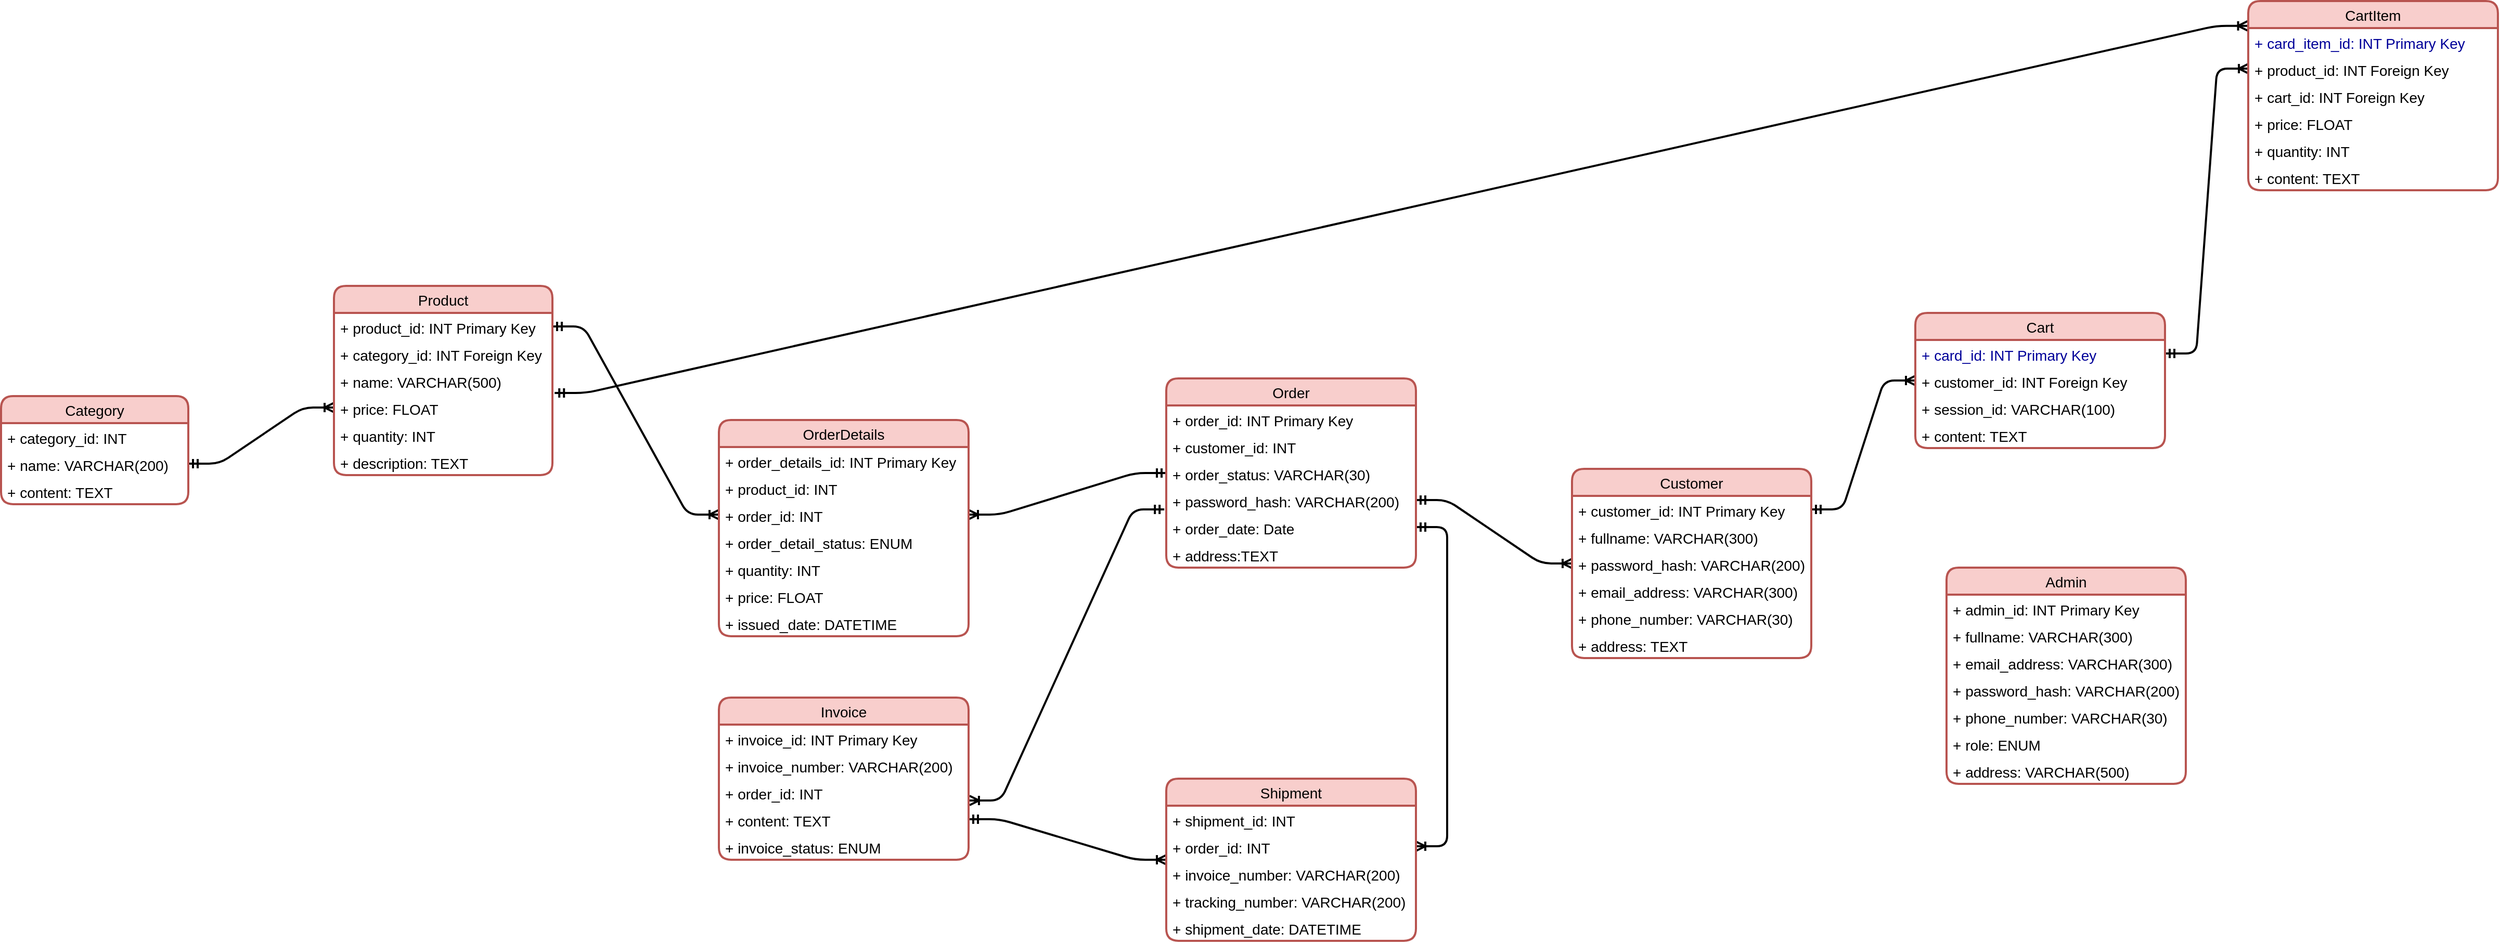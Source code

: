 <mxfile version="13.6.5" type="google"><diagram name="Page-1" id="e7e014a7-5840-1c2e-5031-d8a46d1fe8dd"><mxGraphModel dx="1417" dy="770" grid="1" gridSize="10" guides="1" tooltips="1" connect="1" arrows="1" fold="1" page="1" pageScale="1" pageWidth="1654" pageHeight="1169" background="#ffffff" math="0" shadow="0"><root><mxCell id="0"/><mxCell id="1" parent="0"/><mxCell id="iSZ19wcFf9r_k_pf-u7z-2" value="" style="edgeStyle=entityRelationEdgeStyle;fontSize=14;html=1;endArrow=ERoneToMany;startArrow=ERmandOne;strokeColor=#000000;strokeWidth=2;entryX=0;entryY=0.5;entryDx=0;entryDy=0;exitX=1;exitY=0.5;exitDx=0;exitDy=0;" parent="1" target="Mmn8cOSwf8nnI9F5nwOm-4" edge="1"><mxGeometry width="100" height="100" relative="1" as="geometry"><mxPoint x="430" y="625" as="sourcePoint"/><mxPoint x="250" y="800" as="targetPoint"/></mxGeometry></mxCell><mxCell id="iSZ19wcFf9r_k_pf-u7z-11" value="" style="edgeStyle=entityRelationEdgeStyle;fontSize=14;html=1;endArrow=ERoneToMany;startArrow=ERmandOne;strokeColor=#000000;strokeWidth=2;entryX=0;entryY=0.5;entryDx=0;entryDy=0;exitX=1;exitY=0.5;exitDx=0;exitDy=0;" parent="1" source="iSZ19wcFf9r_k_pf-u7z-8" target="Mmn8cOSwf8nnI9F5nwOm-10" edge="1"><mxGeometry width="100" height="100" relative="1" as="geometry"><mxPoint x="1033" y="822" as="sourcePoint"/><mxPoint x="1110" y="702" as="targetPoint"/></mxGeometry></mxCell><mxCell id="iSZ19wcFf9r_k_pf-u7z-20" value="" style="edgeStyle=entityRelationEdgeStyle;fontSize=14;html=1;endArrow=ERmandOne;startArrow=ERoneToMany;strokeColor=#000000;strokeWidth=2;startFill=0;endFill=0;exitX=1;exitY=0.5;exitDx=0;exitDy=0;entryX=0;entryY=0.5;entryDx=0;entryDy=0;" parent="1" source="iSZ19wcFf9r_k_pf-u7z-15" target="iSZ19wcFf9r_k_pf-u7z-7" edge="1"><mxGeometry width="100" height="100" relative="1" as="geometry"><mxPoint x="520" y="864" as="sourcePoint"/><mxPoint x="790" y="800" as="targetPoint"/></mxGeometry></mxCell><mxCell id="iSZ19wcFf9r_k_pf-u7z-21" value="" style="edgeStyle=entityRelationEdgeStyle;fontSize=14;html=1;endArrow=ERoneToMany;startArrow=ERmandOne;strokeColor=#000000;strokeWidth=2;entryX=0;entryY=0.5;entryDx=0;entryDy=0;exitX=1;exitY=0.5;exitDx=0;exitDy=0;" parent="1" source="Mmn8cOSwf8nnI9F5nwOm-2" target="iSZ19wcFf9r_k_pf-u7z-15" edge="1"><mxGeometry width="100" height="100" relative="1" as="geometry"><mxPoint x="780" y="564" as="sourcePoint"/><mxPoint x="940" y="510" as="targetPoint"/></mxGeometry></mxCell><mxCell id="iSZ19wcFf9r_k_pf-u7z-31" value="" style="edgeStyle=entityRelationEdgeStyle;fontSize=14;html=1;endArrow=ERmandOne;startArrow=ERoneToMany;strokeColor=#000000;strokeWidth=2;startFill=0;endFill=0;exitX=1.004;exitY=0.808;exitDx=0;exitDy=0;exitPerimeter=0;labelPosition=center;verticalLabelPosition=top;align=center;verticalAlign=bottom;entryX=-0.008;entryY=-0.154;entryDx=0;entryDy=0;entryPerimeter=0;" parent="1" source="iSZ19wcFf9r_k_pf-u7z-30" target="iSZ19wcFf9r_k_pf-u7z-9" edge="1"><mxGeometry width="100" height="100" relative="1" as="geometry"><mxPoint x="1380" y="835" as="sourcePoint"/><mxPoint x="1367.12" y="698.012" as="targetPoint"/></mxGeometry></mxCell><mxCell id="iSZ19wcFf9r_k_pf-u7z-38" value="" style="edgeStyle=entityRelationEdgeStyle;fontSize=14;html=1;endArrow=ERoneToMany;startArrow=ERmandOne;strokeColor=#000000;strokeWidth=2;entryX=0;entryY=0.5;entryDx=0;entryDy=0;" parent="1" source="iSZ19wcFf9r_k_pf-u7z-27" target="iSZ19wcFf9r_k_pf-u7z-32" edge="1"><mxGeometry width="100" height="100" relative="1" as="geometry"><mxPoint x="1310" y="1009" as="sourcePoint"/><mxPoint x="1440" y="740" as="targetPoint"/></mxGeometry></mxCell><mxCell id="iSZ19wcFf9r_k_pf-u7z-39" value="" style="edgeStyle=entityRelationEdgeStyle;fontSize=14;html=1;endArrow=ERmandOne;startArrow=ERoneToMany;strokeColor=#000000;strokeWidth=2;startFill=0;endFill=0;exitX=1;exitY=0.5;exitDx=0;exitDy=0;labelPosition=center;verticalLabelPosition=top;align=center;verticalAlign=bottom;" parent="1" source="iSZ19wcFf9r_k_pf-u7z-34" target="iSZ19wcFf9r_k_pf-u7z-9" edge="1"><mxGeometry width="100" height="100" relative="1" as="geometry"><mxPoint x="1240.96" y="993.008" as="sourcePoint"/><mxPoint x="1610" y="712" as="targetPoint"/></mxGeometry></mxCell><mxCell id="8PwGkyhydc2W7fSRiciU-13" value="" style="edgeStyle=entityRelationEdgeStyle;fontSize=14;html=1;endArrow=ERoneToMany;startArrow=ERmandOne;strokeColor=#000000;strokeWidth=2;entryX=0;entryY=0.5;entryDx=0;entryDy=0;exitX=1;exitY=0.5;exitDx=0;exitDy=0;" parent="1" source="8PwGkyhydc2W7fSRiciU-2" target="8PwGkyhydc2W7fSRiciU-10" edge="1"><mxGeometry width="100" height="100" relative="1" as="geometry"><mxPoint x="2100" y="1109" as="sourcePoint"/><mxPoint x="2230" y="830" as="targetPoint"/></mxGeometry></mxCell><mxCell id="8PwGkyhydc2W7fSRiciU-14" value="" style="edgeStyle=entityRelationEdgeStyle;fontSize=14;html=1;endArrow=ERoneToMany;startArrow=ERmandOne;strokeColor=#000000;strokeWidth=2;entryX=0;entryY=0.5;entryDx=0;entryDy=0;exitX=1;exitY=0.5;exitDx=0;exitDy=0;" parent="1" source="Mmn8cOSwf8nnI9F5nwOm-11" target="8PwGkyhydc2W7fSRiciU-1" edge="1"><mxGeometry width="100" height="100" relative="1" as="geometry"><mxPoint x="2240" y="685" as="sourcePoint"/><mxPoint x="2420" y="739" as="targetPoint"/></mxGeometry></mxCell><mxCell id="3jhJueOVObPME49aGNbK-41" value="Category" style="swimlane;fontStyle=0;childLayout=stackLayout;horizontal=1;startSize=26;fillColor=#f8cecc;horizontalStack=0;resizeParent=1;resizeParentMax=0;resizeLast=0;collapsible=1;marginBottom=0;strokeWidth=2;rounded=1;glass=0;fontSize=14;strokeColor=#b85450;" parent="1" vertex="1"><mxGeometry x="250" y="560" width="180" height="104" as="geometry"/></mxCell><mxCell id="3jhJueOVObPME49aGNbK-42" value="+ category_id: INT" style="text;strokeColor=none;fillColor=none;align=left;verticalAlign=top;spacingLeft=4;spacingRight=4;overflow=hidden;rotatable=0;points=[[0,0.5],[1,0.5]];portConstraint=eastwest;fontSize=14;" parent="3jhJueOVObPME49aGNbK-41" vertex="1"><mxGeometry y="26" width="180" height="26" as="geometry"/></mxCell><mxCell id="3jhJueOVObPME49aGNbK-44" value="+ name: VARCHAR(200)" style="text;strokeColor=none;fillColor=none;align=left;verticalAlign=top;spacingLeft=4;spacingRight=4;overflow=hidden;rotatable=0;points=[[0,0.5],[1,0.5]];portConstraint=eastwest;fontSize=14;" parent="3jhJueOVObPME49aGNbK-41" vertex="1"><mxGeometry y="52" width="180" height="26" as="geometry"/></mxCell><mxCell id="3jhJueOVObPME49aGNbK-45" value="+ content: TEXT" style="text;strokeColor=none;fillColor=none;align=left;verticalAlign=top;spacingLeft=4;spacingRight=4;overflow=hidden;rotatable=0;points=[[0,0.5],[1,0.5]];portConstraint=eastwest;fontSize=14;" parent="3jhJueOVObPME49aGNbK-41" vertex="1"><mxGeometry y="78" width="180" height="26" as="geometry"/></mxCell><mxCell id="iSZ19wcFf9r_k_pf-u7z-12" value="OrderDetails" style="swimlane;fontStyle=0;childLayout=stackLayout;horizontal=1;startSize=26;fillColor=#f8cecc;horizontalStack=0;resizeParent=1;resizeParentMax=0;resizeLast=0;collapsible=1;marginBottom=0;rounded=1;strokeWidth=2;fontSize=14;strokeColor=#b85450;" parent="1" vertex="1"><mxGeometry x="940" y="583" width="240" height="208" as="geometry"/></mxCell><mxCell id="iSZ19wcFf9r_k_pf-u7z-13" value="+ order_details_id: INT Primary Key" style="text;strokeColor=none;fillColor=none;align=left;verticalAlign=top;spacingLeft=4;spacingRight=4;overflow=hidden;rotatable=0;points=[[0,0.5],[1,0.5]];portConstraint=eastwest;fontSize=14;" parent="iSZ19wcFf9r_k_pf-u7z-12" vertex="1"><mxGeometry y="26" width="240" height="26" as="geometry"/></mxCell><mxCell id="iSZ19wcFf9r_k_pf-u7z-14" value="+ product_id: INT" style="text;strokeColor=none;fillColor=none;align=left;verticalAlign=top;spacingLeft=4;spacingRight=4;overflow=hidden;rotatable=0;points=[[0,0.5],[1,0.5]];portConstraint=eastwest;fontSize=14;" parent="iSZ19wcFf9r_k_pf-u7z-12" vertex="1"><mxGeometry y="52" width="240" height="26" as="geometry"/></mxCell><mxCell id="iSZ19wcFf9r_k_pf-u7z-15" value="+ order_id: INT" style="text;strokeColor=none;fillColor=none;align=left;verticalAlign=top;spacingLeft=4;spacingRight=4;overflow=hidden;rotatable=0;points=[[0,0.5],[1,0.5]];portConstraint=eastwest;fontSize=14;" parent="iSZ19wcFf9r_k_pf-u7z-12" vertex="1"><mxGeometry y="78" width="240" height="26" as="geometry"/></mxCell><mxCell id="iSZ19wcFf9r_k_pf-u7z-16" value="+ order_detail_status: ENUM" style="text;strokeColor=none;fillColor=none;align=left;verticalAlign=top;spacingLeft=4;spacingRight=4;overflow=hidden;rotatable=0;points=[[0,0.5],[1,0.5]];portConstraint=eastwest;fontSize=14;" parent="iSZ19wcFf9r_k_pf-u7z-12" vertex="1"><mxGeometry y="104" width="240" height="26" as="geometry"/></mxCell><mxCell id="iSZ19wcFf9r_k_pf-u7z-17" value="+ quantity: INT" style="text;strokeColor=none;fillColor=none;align=left;verticalAlign=top;spacingLeft=4;spacingRight=4;overflow=hidden;rotatable=0;points=[[0,0.5],[1,0.5]];portConstraint=eastwest;fontSize=14;" parent="iSZ19wcFf9r_k_pf-u7z-12" vertex="1"><mxGeometry y="130" width="240" height="26" as="geometry"/></mxCell><mxCell id="iSZ19wcFf9r_k_pf-u7z-18" value="+ price: FLOAT" style="text;strokeColor=none;fillColor=none;align=left;verticalAlign=top;spacingLeft=4;spacingRight=4;overflow=hidden;rotatable=0;points=[[0,0.5],[1,0.5]];portConstraint=eastwest;fontSize=14;" parent="iSZ19wcFf9r_k_pf-u7z-12" vertex="1"><mxGeometry y="156" width="240" height="26" as="geometry"/></mxCell><mxCell id="iSZ19wcFf9r_k_pf-u7z-22" value="+ issued_date: DATETIME" style="text;strokeColor=none;fillColor=none;align=left;verticalAlign=top;spacingLeft=4;spacingRight=4;overflow=hidden;rotatable=0;points=[[0,0.5],[1,0.5]];portConstraint=eastwest;fontSize=14;" parent="iSZ19wcFf9r_k_pf-u7z-12" vertex="1"><mxGeometry y="182" width="240" height="26" as="geometry"/></mxCell><mxCell id="iSZ19wcFf9r_k_pf-u7z-4" value="Order" style="swimlane;fontStyle=0;childLayout=stackLayout;horizontal=1;startSize=26;fillColor=#f8cecc;horizontalStack=0;resizeParent=1;resizeParentMax=0;resizeLast=0;collapsible=1;marginBottom=0;rounded=1;strokeWidth=2;fontSize=14;strokeColor=#b85450;" parent="1" vertex="1"><mxGeometry x="1370" y="543" width="240" height="182" as="geometry"/></mxCell><mxCell id="iSZ19wcFf9r_k_pf-u7z-5" value="+ order_id: INT Primary Key" style="text;strokeColor=none;fillColor=none;align=left;verticalAlign=top;spacingLeft=4;spacingRight=4;overflow=hidden;rotatable=0;points=[[0,0.5],[1,0.5]];portConstraint=eastwest;fontSize=14;" parent="iSZ19wcFf9r_k_pf-u7z-4" vertex="1"><mxGeometry y="26" width="240" height="26" as="geometry"/></mxCell><mxCell id="iSZ19wcFf9r_k_pf-u7z-6" value="+ customer_id: INT" style="text;strokeColor=none;fillColor=none;align=left;verticalAlign=top;spacingLeft=4;spacingRight=4;overflow=hidden;rotatable=0;points=[[0,0.5],[1,0.5]];portConstraint=eastwest;fontSize=14;" parent="iSZ19wcFf9r_k_pf-u7z-4" vertex="1"><mxGeometry y="52" width="240" height="26" as="geometry"/></mxCell><mxCell id="iSZ19wcFf9r_k_pf-u7z-7" value="+ order_status: VARCHAR(30)" style="text;strokeColor=none;fillColor=none;align=left;verticalAlign=top;spacingLeft=4;spacingRight=4;overflow=hidden;rotatable=0;points=[[0,0.5],[1,0.5]];portConstraint=eastwest;fontSize=14;" parent="iSZ19wcFf9r_k_pf-u7z-4" vertex="1"><mxGeometry y="78" width="240" height="26" as="geometry"/></mxCell><mxCell id="iSZ19wcFf9r_k_pf-u7z-8" value="+ password_hash: VARCHAR(200)" style="text;strokeColor=none;fillColor=none;align=left;verticalAlign=top;spacingLeft=4;spacingRight=4;overflow=hidden;rotatable=0;points=[[0,0.5],[1,0.5]];portConstraint=eastwest;fontSize=14;" parent="iSZ19wcFf9r_k_pf-u7z-4" vertex="1"><mxGeometry y="104" width="240" height="26" as="geometry"/></mxCell><mxCell id="iSZ19wcFf9r_k_pf-u7z-9" value="+ order_date: Date" style="text;strokeColor=none;fillColor=none;align=left;verticalAlign=top;spacingLeft=4;spacingRight=4;overflow=hidden;rotatable=0;points=[[0,0.5],[1,0.5]];portConstraint=eastwest;fontSize=14;" parent="iSZ19wcFf9r_k_pf-u7z-4" vertex="1"><mxGeometry y="130" width="240" height="26" as="geometry"/></mxCell><mxCell id="H-GhD7ifH_NJMo7FsyAd-1" value="+ address:TEXT" style="text;strokeColor=none;fillColor=none;align=left;verticalAlign=top;spacingLeft=4;spacingRight=4;overflow=hidden;rotatable=0;points=[[0,0.5],[1,0.5]];portConstraint=eastwest;fontSize=14;" vertex="1" parent="iSZ19wcFf9r_k_pf-u7z-4"><mxGeometry y="156" width="240" height="26" as="geometry"/></mxCell><mxCell id="iSZ19wcFf9r_k_pf-u7z-23" value="Invoice" style="swimlane;fontStyle=0;childLayout=stackLayout;horizontal=1;startSize=26;fillColor=#f8cecc;horizontalStack=0;resizeParent=1;resizeParentMax=0;resizeLast=0;collapsible=1;marginBottom=0;rounded=1;strokeWidth=2;fontSize=14;strokeColor=#b85450;" parent="1" vertex="1"><mxGeometry x="940" y="850" width="240" height="156" as="geometry"/></mxCell><mxCell id="iSZ19wcFf9r_k_pf-u7z-24" value="+ invoice_id: INT Primary Key" style="text;strokeColor=none;fillColor=none;align=left;verticalAlign=top;spacingLeft=4;spacingRight=4;overflow=hidden;rotatable=0;points=[[0,0.5],[1,0.5]];portConstraint=eastwest;fontSize=14;" parent="iSZ19wcFf9r_k_pf-u7z-23" vertex="1"><mxGeometry y="26" width="240" height="26" as="geometry"/></mxCell><mxCell id="iSZ19wcFf9r_k_pf-u7z-40" value="+ invoice_number: VARCHAR(200)" style="text;strokeColor=none;fillColor=none;align=left;verticalAlign=top;spacingLeft=4;spacingRight=4;overflow=hidden;rotatable=0;points=[[0,0.5],[1,0.5]];portConstraint=eastwest;fontSize=14;" parent="iSZ19wcFf9r_k_pf-u7z-23" vertex="1"><mxGeometry y="52" width="240" height="26" as="geometry"/></mxCell><mxCell id="iSZ19wcFf9r_k_pf-u7z-30" value="+ order_id: INT" style="text;strokeColor=none;fillColor=none;align=left;verticalAlign=top;spacingLeft=4;spacingRight=4;overflow=hidden;rotatable=0;points=[[0,0.5],[1,0.5]];portConstraint=eastwest;fontSize=14;" parent="iSZ19wcFf9r_k_pf-u7z-23" vertex="1"><mxGeometry y="78" width="240" height="26" as="geometry"/></mxCell><mxCell id="iSZ19wcFf9r_k_pf-u7z-27" value="+ content: TEXT" style="text;strokeColor=none;fillColor=none;align=left;verticalAlign=top;spacingLeft=4;spacingRight=4;overflow=hidden;rotatable=0;points=[[0,0.5],[1,0.5]];portConstraint=eastwest;fontSize=14;" parent="iSZ19wcFf9r_k_pf-u7z-23" vertex="1"><mxGeometry y="104" width="240" height="26" as="geometry"/></mxCell><mxCell id="iSZ19wcFf9r_k_pf-u7z-25" value="+ invoice_status: ENUM" style="text;strokeColor=none;fillColor=none;align=left;verticalAlign=top;spacingLeft=4;spacingRight=4;overflow=hidden;rotatable=0;points=[[0,0.5],[1,0.5]];portConstraint=eastwest;fontSize=14;" parent="iSZ19wcFf9r_k_pf-u7z-23" vertex="1"><mxGeometry y="130" width="240" height="26" as="geometry"/></mxCell><mxCell id="iSZ19wcFf9r_k_pf-u7z-32" value="Shipment" style="swimlane;fontStyle=0;childLayout=stackLayout;horizontal=1;startSize=26;fillColor=#f8cecc;horizontalStack=0;resizeParent=1;resizeParentMax=0;resizeLast=0;collapsible=1;marginBottom=0;rounded=1;strokeWidth=2;fontSize=14;strokeColor=#b85450;" parent="1" vertex="1"><mxGeometry x="1370" y="928" width="240" height="156" as="geometry"/></mxCell><mxCell id="iSZ19wcFf9r_k_pf-u7z-33" value="+ shipment_id: INT" style="text;strokeColor=none;fillColor=none;align=left;verticalAlign=top;spacingLeft=4;spacingRight=4;overflow=hidden;rotatable=0;points=[[0,0.5],[1,0.5]];portConstraint=eastwest;fontSize=14;" parent="iSZ19wcFf9r_k_pf-u7z-32" vertex="1"><mxGeometry y="26" width="240" height="26" as="geometry"/></mxCell><mxCell id="iSZ19wcFf9r_k_pf-u7z-34" value="+ order_id: INT" style="text;strokeColor=none;fillColor=none;align=left;verticalAlign=top;spacingLeft=4;spacingRight=4;overflow=hidden;rotatable=0;points=[[0,0.5],[1,0.5]];portConstraint=eastwest;fontSize=14;" parent="iSZ19wcFf9r_k_pf-u7z-32" vertex="1"><mxGeometry y="52" width="240" height="26" as="geometry"/></mxCell><mxCell id="iSZ19wcFf9r_k_pf-u7z-35" value="+ invoice_number: VARCHAR(200)" style="text;strokeColor=none;fillColor=none;align=left;verticalAlign=top;spacingLeft=4;spacingRight=4;overflow=hidden;rotatable=0;points=[[0,0.5],[1,0.5]];portConstraint=eastwest;fontSize=14;" parent="iSZ19wcFf9r_k_pf-u7z-32" vertex="1"><mxGeometry y="78" width="240" height="26" as="geometry"/></mxCell><mxCell id="iSZ19wcFf9r_k_pf-u7z-41" value="+ tracking_number: VARCHAR(200)" style="text;strokeColor=none;fillColor=none;align=left;verticalAlign=top;spacingLeft=4;spacingRight=4;overflow=hidden;rotatable=0;points=[[0,0.5],[1,0.5]];portConstraint=eastwest;fontSize=14;" parent="iSZ19wcFf9r_k_pf-u7z-32" vertex="1"><mxGeometry y="104" width="240" height="26" as="geometry"/></mxCell><mxCell id="iSZ19wcFf9r_k_pf-u7z-36" value="+ shipment_date: DATETIME" style="text;strokeColor=none;fillColor=none;align=left;verticalAlign=top;spacingLeft=4;spacingRight=4;overflow=hidden;rotatable=0;points=[[0,0.5],[1,0.5]];portConstraint=eastwest;fontSize=14;" parent="iSZ19wcFf9r_k_pf-u7z-32" vertex="1"><mxGeometry y="130" width="240" height="26" as="geometry"/></mxCell><mxCell id="8PwGkyhydc2W7fSRiciU-18" value="" style="edgeStyle=entityRelationEdgeStyle;fontSize=14;html=1;endArrow=ERoneToMany;startArrow=ERmandOne;strokeColor=#000000;strokeWidth=2;exitX=1.01;exitY=-0.038;exitDx=0;exitDy=0;exitPerimeter=0;entryX=-0.003;entryY=0.131;entryDx=0;entryDy=0;entryPerimeter=0;" parent="1" source="Mmn8cOSwf8nnI9F5nwOm-4" target="8PwGkyhydc2W7fSRiciU-8" edge="1"><mxGeometry width="100" height="100" relative="1" as="geometry"><mxPoint x="1050" y="170" as="sourcePoint"/><mxPoint x="2120" y="90" as="targetPoint"/></mxGeometry></mxCell><mxCell id="Mmn8cOSwf8nnI9F5nwOm-10" value="Customer" style="swimlane;fontStyle=0;childLayout=stackLayout;horizontal=1;startSize=26;fillColor=#f8cecc;horizontalStack=0;resizeParent=1;resizeParentMax=0;resizeLast=0;collapsible=1;marginBottom=0;rounded=1;strokeWidth=2;fontSize=14;strokeColor=#b85450;" parent="1" vertex="1"><mxGeometry x="1760" y="630" width="230" height="182" as="geometry"/></mxCell><mxCell id="Mmn8cOSwf8nnI9F5nwOm-11" value="+ customer_id: INT Primary Key" style="text;strokeColor=none;fillColor=none;align=left;verticalAlign=top;spacingLeft=4;spacingRight=4;overflow=hidden;rotatable=0;points=[[0,0.5],[1,0.5]];portConstraint=eastwest;fontSize=14;" parent="Mmn8cOSwf8nnI9F5nwOm-10" vertex="1"><mxGeometry y="26" width="230" height="26" as="geometry"/></mxCell><mxCell id="Mmn8cOSwf8nnI9F5nwOm-12" value="+ fullname: VARCHAR(300)" style="text;strokeColor=none;fillColor=none;align=left;verticalAlign=top;spacingLeft=4;spacingRight=4;overflow=hidden;rotatable=0;points=[[0,0.5],[1,0.5]];portConstraint=eastwest;fontSize=14;" parent="Mmn8cOSwf8nnI9F5nwOm-10" vertex="1"><mxGeometry y="52" width="230" height="26" as="geometry"/></mxCell><mxCell id="Mmn8cOSwf8nnI9F5nwOm-16" value="+ password_hash: VARCHAR(200)" style="text;strokeColor=none;fillColor=none;align=left;verticalAlign=top;spacingLeft=4;spacingRight=4;overflow=hidden;rotatable=0;points=[[0,0.5],[1,0.5]];portConstraint=eastwest;fontSize=14;" parent="Mmn8cOSwf8nnI9F5nwOm-10" vertex="1"><mxGeometry y="78" width="230" height="26" as="geometry"/></mxCell><mxCell id="Mmn8cOSwf8nnI9F5nwOm-13" value="+ email_address: VARCHAR(300)" style="text;strokeColor=none;fillColor=none;align=left;verticalAlign=top;spacingLeft=4;spacingRight=4;overflow=hidden;rotatable=0;points=[[0,0.5],[1,0.5]];portConstraint=eastwest;fontSize=14;" parent="Mmn8cOSwf8nnI9F5nwOm-10" vertex="1"><mxGeometry y="104" width="230" height="26" as="geometry"/></mxCell><mxCell id="Mmn8cOSwf8nnI9F5nwOm-14" value="+ phone_number: VARCHAR(30)" style="text;strokeColor=none;fillColor=none;align=left;verticalAlign=top;spacingLeft=4;spacingRight=4;overflow=hidden;rotatable=0;points=[[0,0.5],[1,0.5]];portConstraint=eastwest;fontSize=14;" parent="Mmn8cOSwf8nnI9F5nwOm-10" vertex="1"><mxGeometry y="130" width="230" height="26" as="geometry"/></mxCell><mxCell id="Mmn8cOSwf8nnI9F5nwOm-15" value="+ address: TEXT" style="text;strokeColor=none;fillColor=none;align=left;verticalAlign=top;spacingLeft=4;spacingRight=4;overflow=hidden;rotatable=0;points=[[0,0.5],[1,0.5]];portConstraint=eastwest;fontSize=14;" parent="Mmn8cOSwf8nnI9F5nwOm-10" vertex="1"><mxGeometry y="156" width="230" height="26" as="geometry"/></mxCell><mxCell id="8PwGkyhydc2W7fSRiciU-1" value="Cart" style="swimlane;fontStyle=0;childLayout=stackLayout;horizontal=1;startSize=26;fillColor=#f8cecc;horizontalStack=0;resizeParent=1;resizeParentMax=0;resizeLast=0;collapsible=1;marginBottom=0;rounded=1;strokeWidth=2;fontSize=14;strokeColor=#b85450;" parent="1" vertex="1"><mxGeometry x="2090" y="480" width="240" height="130" as="geometry"/></mxCell><mxCell id="8PwGkyhydc2W7fSRiciU-2" value="+ card_id: INT Primary Key" style="text;strokeColor=none;fillColor=none;align=left;verticalAlign=top;spacingLeft=4;spacingRight=4;overflow=hidden;rotatable=0;points=[[0,0.5],[1,0.5]];portConstraint=eastwest;fontSize=14;fontColor=#000099;" parent="8PwGkyhydc2W7fSRiciU-1" vertex="1"><mxGeometry y="26" width="240" height="26" as="geometry"/></mxCell><mxCell id="8PwGkyhydc2W7fSRiciU-3" value="+ customer_id: INT Foreign Key" style="text;strokeColor=none;fillColor=none;align=left;verticalAlign=top;spacingLeft=4;spacingRight=4;overflow=hidden;rotatable=0;points=[[0,0.5],[1,0.5]];portConstraint=eastwest;fontSize=14;" parent="8PwGkyhydc2W7fSRiciU-1" vertex="1"><mxGeometry y="52" width="240" height="26" as="geometry"/></mxCell><mxCell id="8PwGkyhydc2W7fSRiciU-4" value="+ session_id: VARCHAR(100)" style="text;strokeColor=none;fillColor=none;align=left;verticalAlign=top;spacingLeft=4;spacingRight=4;overflow=hidden;rotatable=0;points=[[0,0.5],[1,0.5]];portConstraint=eastwest;fontSize=14;" parent="8PwGkyhydc2W7fSRiciU-1" vertex="1"><mxGeometry y="78" width="240" height="26" as="geometry"/></mxCell><mxCell id="8PwGkyhydc2W7fSRiciU-5" value="+ content: TEXT" style="text;strokeColor=none;fillColor=none;align=left;verticalAlign=top;spacingLeft=4;spacingRight=4;overflow=hidden;rotatable=0;points=[[0,0.5],[1,0.5]];portConstraint=eastwest;fontSize=14;" parent="8PwGkyhydc2W7fSRiciU-1" vertex="1"><mxGeometry y="104" width="240" height="26" as="geometry"/></mxCell><mxCell id="Mmn8cOSwf8nnI9F5nwOm-1" value="Product" style="swimlane;fontStyle=0;childLayout=stackLayout;horizontal=1;startSize=26;horizontalStack=0;resizeParent=1;resizeParentMax=0;resizeLast=0;collapsible=1;marginBottom=0;strokeWidth=2;perimeterSpacing=0;rounded=1;fontSize=14;fillColor=#f8cecc;strokeColor=#b85450;" parent="1" vertex="1"><mxGeometry x="570" y="454" width="210" height="182" as="geometry"/></mxCell><mxCell id="Mmn8cOSwf8nnI9F5nwOm-2" value="+ product_id: INT Primary Key" style="text;strokeColor=none;fillColor=none;align=left;verticalAlign=top;spacingLeft=4;spacingRight=4;overflow=hidden;rotatable=0;points=[[0,0.5],[1,0.5]];portConstraint=eastwest;fontSize=14;" parent="Mmn8cOSwf8nnI9F5nwOm-1" vertex="1"><mxGeometry y="26" width="210" height="26" as="geometry"/></mxCell><mxCell id="JUHjaJLqt8C5pqTTBOZl-9" value="+ category_id: INT Foreign Key" style="text;strokeColor=none;fillColor=none;align=left;verticalAlign=top;spacingLeft=4;spacingRight=4;overflow=hidden;rotatable=0;points=[[0,0.5],[1,0.5]];portConstraint=eastwest;fontSize=14;" vertex="1" parent="Mmn8cOSwf8nnI9F5nwOm-1"><mxGeometry y="52" width="210" height="26" as="geometry"/></mxCell><mxCell id="Mmn8cOSwf8nnI9F5nwOm-3" value="+ name: VARCHAR(500)" style="text;strokeColor=none;fillColor=none;align=left;verticalAlign=top;spacingLeft=4;spacingRight=4;overflow=hidden;rotatable=0;points=[[0,0.5],[1,0.5]];portConstraint=eastwest;fontSize=14;" parent="Mmn8cOSwf8nnI9F5nwOm-1" vertex="1"><mxGeometry y="78" width="210" height="26" as="geometry"/></mxCell><mxCell id="Mmn8cOSwf8nnI9F5nwOm-4" value="+ price: FLOAT" style="text;strokeColor=none;fillColor=none;align=left;verticalAlign=top;spacingLeft=4;spacingRight=4;overflow=hidden;rotatable=0;points=[[0,0.5],[1,0.5]];portConstraint=eastwest;fontSize=14;" parent="Mmn8cOSwf8nnI9F5nwOm-1" vertex="1"><mxGeometry y="104" width="210" height="26" as="geometry"/></mxCell><mxCell id="iSZ19wcFf9r_k_pf-u7z-1" value="+ quantity: INT" style="text;strokeColor=none;fillColor=none;align=left;verticalAlign=top;spacingLeft=4;spacingRight=4;overflow=hidden;rotatable=0;points=[[0,0.5],[1,0.5]];portConstraint=eastwest;fontSize=14;" parent="Mmn8cOSwf8nnI9F5nwOm-1" vertex="1"><mxGeometry y="130" width="210" height="26" as="geometry"/></mxCell><mxCell id="Mmn8cOSwf8nnI9F5nwOm-5" value="+ description: TEXT" style="text;strokeColor=none;fillColor=none;align=left;verticalAlign=top;spacingLeft=4;spacingRight=4;overflow=hidden;rotatable=0;points=[[0,0.5],[1,0.5]];portConstraint=eastwest;fontSize=14;" parent="Mmn8cOSwf8nnI9F5nwOm-1" vertex="1"><mxGeometry y="156" width="210" height="26" as="geometry"/></mxCell><mxCell id="8PwGkyhydc2W7fSRiciU-8" value="CartItem" style="swimlane;fontStyle=0;childLayout=stackLayout;horizontal=1;startSize=26;fillColor=#f8cecc;horizontalStack=0;resizeParent=1;resizeParentMax=0;resizeLast=0;collapsible=1;marginBottom=0;rounded=1;strokeWidth=2;fontSize=14;strokeColor=#b85450;" parent="1" vertex="1"><mxGeometry x="2410" y="180" width="240" height="182" as="geometry"/></mxCell><mxCell id="8PwGkyhydc2W7fSRiciU-9" value="+ card_item_id: INT Primary Key" style="text;strokeColor=none;fillColor=none;align=left;verticalAlign=top;spacingLeft=4;spacingRight=4;overflow=hidden;rotatable=0;points=[[0,0.5],[1,0.5]];portConstraint=eastwest;fontSize=14;fontColor=#000099;" parent="8PwGkyhydc2W7fSRiciU-8" vertex="1"><mxGeometry y="26" width="240" height="26" as="geometry"/></mxCell><mxCell id="8PwGkyhydc2W7fSRiciU-10" value="+ product_id: INT Foreign Key" style="text;strokeColor=none;fillColor=none;align=left;verticalAlign=top;spacingLeft=4;spacingRight=4;overflow=hidden;rotatable=0;points=[[0,0.5],[1,0.5]];portConstraint=eastwest;fontSize=14;" parent="8PwGkyhydc2W7fSRiciU-8" vertex="1"><mxGeometry y="52" width="240" height="26" as="geometry"/></mxCell><mxCell id="8PwGkyhydc2W7fSRiciU-11" value="+ cart_id: INT Foreign Key" style="text;strokeColor=none;fillColor=none;align=left;verticalAlign=top;spacingLeft=4;spacingRight=4;overflow=hidden;rotatable=0;points=[[0,0.5],[1,0.5]];portConstraint=eastwest;fontSize=14;" parent="8PwGkyhydc2W7fSRiciU-8" vertex="1"><mxGeometry y="78" width="240" height="26" as="geometry"/></mxCell><mxCell id="8PwGkyhydc2W7fSRiciU-12" value="+ price: FLOAT" style="text;strokeColor=none;fillColor=none;align=left;verticalAlign=top;spacingLeft=4;spacingRight=4;overflow=hidden;rotatable=0;points=[[0,0.5],[1,0.5]];portConstraint=eastwest;fontSize=14;" parent="8PwGkyhydc2W7fSRiciU-8" vertex="1"><mxGeometry y="104" width="240" height="26" as="geometry"/></mxCell><mxCell id="O1O1T-5njiepuM0lDipU-1" value="+ quantity: INT" style="text;strokeColor=none;fillColor=none;align=left;verticalAlign=top;spacingLeft=4;spacingRight=4;overflow=hidden;rotatable=0;points=[[0,0.5],[1,0.5]];portConstraint=eastwest;fontSize=14;" parent="8PwGkyhydc2W7fSRiciU-8" vertex="1"><mxGeometry y="130" width="240" height="26" as="geometry"/></mxCell><mxCell id="O1O1T-5njiepuM0lDipU-2" value="+ content: TEXT" style="text;strokeColor=none;fillColor=none;align=left;verticalAlign=top;spacingLeft=4;spacingRight=4;overflow=hidden;rotatable=0;points=[[0,0.5],[1,0.5]];portConstraint=eastwest;fontSize=14;" parent="8PwGkyhydc2W7fSRiciU-8" vertex="1"><mxGeometry y="156" width="240" height="26" as="geometry"/></mxCell><mxCell id="JUHjaJLqt8C5pqTTBOZl-1" value="Admin" style="swimlane;fontStyle=0;childLayout=stackLayout;horizontal=1;startSize=26;fillColor=#f8cecc;horizontalStack=0;resizeParent=1;resizeParentMax=0;resizeLast=0;collapsible=1;marginBottom=0;rounded=1;strokeWidth=2;fontSize=14;strokeColor=#b85450;" vertex="1" parent="1"><mxGeometry x="2120" y="725" width="230" height="208" as="geometry"/></mxCell><mxCell id="JUHjaJLqt8C5pqTTBOZl-2" value="+ admin_id: INT Primary Key" style="text;strokeColor=none;fillColor=none;align=left;verticalAlign=top;spacingLeft=4;spacingRight=4;overflow=hidden;rotatable=0;points=[[0,0.5],[1,0.5]];portConstraint=eastwest;fontSize=14;" vertex="1" parent="JUHjaJLqt8C5pqTTBOZl-1"><mxGeometry y="26" width="230" height="26" as="geometry"/></mxCell><mxCell id="JUHjaJLqt8C5pqTTBOZl-3" value="+ fullname: VARCHAR(300)" style="text;strokeColor=none;fillColor=none;align=left;verticalAlign=top;spacingLeft=4;spacingRight=4;overflow=hidden;rotatable=0;points=[[0,0.5],[1,0.5]];portConstraint=eastwest;fontSize=14;" vertex="1" parent="JUHjaJLqt8C5pqTTBOZl-1"><mxGeometry y="52" width="230" height="26" as="geometry"/></mxCell><mxCell id="JUHjaJLqt8C5pqTTBOZl-4" value="+ email_address: VARCHAR(300)" style="text;strokeColor=none;fillColor=none;align=left;verticalAlign=top;spacingLeft=4;spacingRight=4;overflow=hidden;rotatable=0;points=[[0,0.5],[1,0.5]];portConstraint=eastwest;fontSize=14;" vertex="1" parent="JUHjaJLqt8C5pqTTBOZl-1"><mxGeometry y="78" width="230" height="26" as="geometry"/></mxCell><mxCell id="JUHjaJLqt8C5pqTTBOZl-5" value="+ password_hash: VARCHAR(200)" style="text;strokeColor=none;fillColor=none;align=left;verticalAlign=top;spacingLeft=4;spacingRight=4;overflow=hidden;rotatable=0;points=[[0,0.5],[1,0.5]];portConstraint=eastwest;fontSize=14;" vertex="1" parent="JUHjaJLqt8C5pqTTBOZl-1"><mxGeometry y="104" width="230" height="26" as="geometry"/></mxCell><mxCell id="JUHjaJLqt8C5pqTTBOZl-6" value="+ phone_number: VARCHAR(30)" style="text;strokeColor=none;fillColor=none;align=left;verticalAlign=top;spacingLeft=4;spacingRight=4;overflow=hidden;rotatable=0;points=[[0,0.5],[1,0.5]];portConstraint=eastwest;fontSize=14;" vertex="1" parent="JUHjaJLqt8C5pqTTBOZl-1"><mxGeometry y="130" width="230" height="26" as="geometry"/></mxCell><mxCell id="JUHjaJLqt8C5pqTTBOZl-7" value="+ role: ENUM" style="text;strokeColor=none;fillColor=none;align=left;verticalAlign=top;spacingLeft=4;spacingRight=4;overflow=hidden;rotatable=0;points=[[0,0.5],[1,0.5]];portConstraint=eastwest;fontSize=14;" vertex="1" parent="JUHjaJLqt8C5pqTTBOZl-1"><mxGeometry y="156" width="230" height="26" as="geometry"/></mxCell><mxCell id="JUHjaJLqt8C5pqTTBOZl-8" value="+ address: VARCHAR(500)" style="text;strokeColor=none;fillColor=none;align=left;verticalAlign=top;spacingLeft=4;spacingRight=4;overflow=hidden;rotatable=0;points=[[0,0.5],[1,0.5]];portConstraint=eastwest;fontSize=14;" vertex="1" parent="JUHjaJLqt8C5pqTTBOZl-1"><mxGeometry y="182" width="230" height="26" as="geometry"/></mxCell></root></mxGraphModel></diagram></mxfile>
